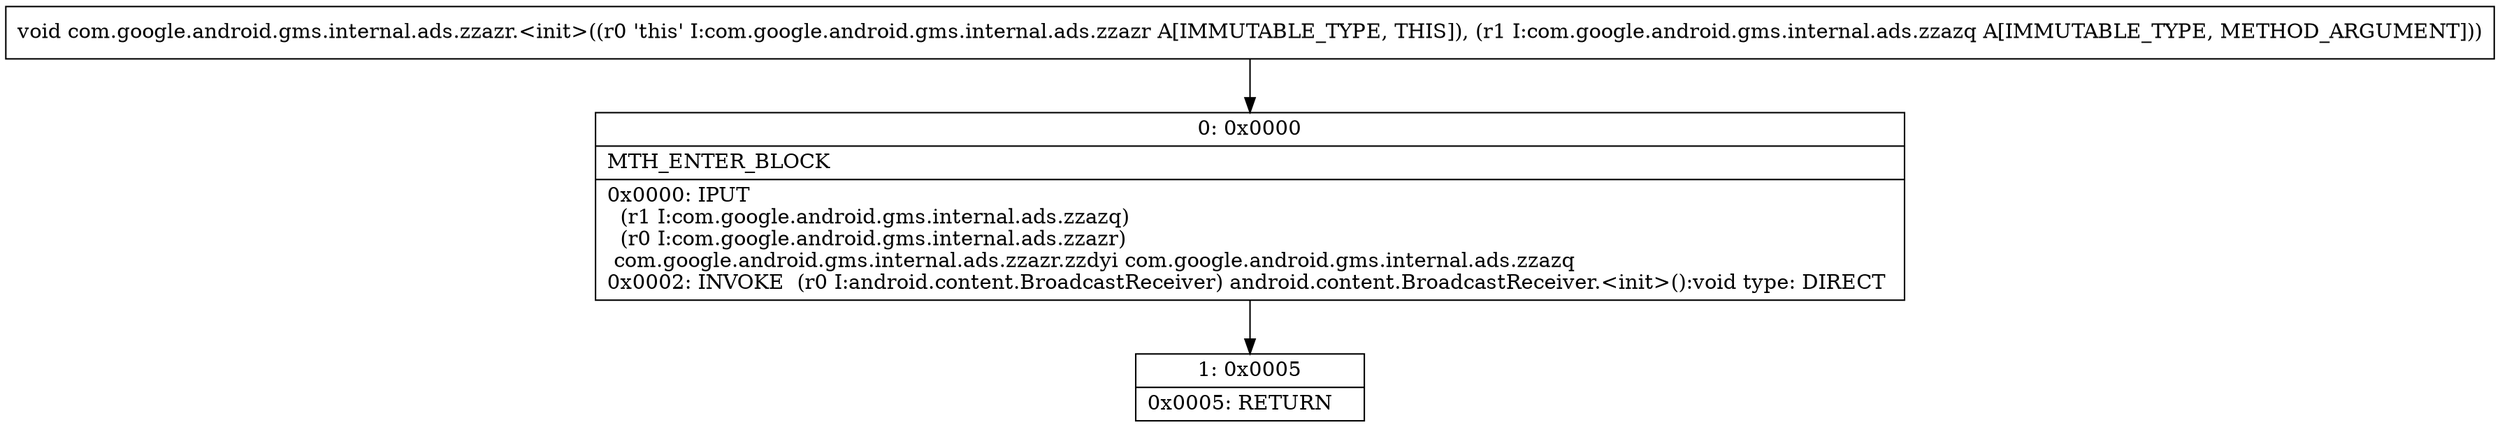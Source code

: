 digraph "CFG forcom.google.android.gms.internal.ads.zzazr.\<init\>(Lcom\/google\/android\/gms\/internal\/ads\/zzazq;)V" {
Node_0 [shape=record,label="{0\:\ 0x0000|MTH_ENTER_BLOCK\l|0x0000: IPUT  \l  (r1 I:com.google.android.gms.internal.ads.zzazq)\l  (r0 I:com.google.android.gms.internal.ads.zzazr)\l com.google.android.gms.internal.ads.zzazr.zzdyi com.google.android.gms.internal.ads.zzazq \l0x0002: INVOKE  (r0 I:android.content.BroadcastReceiver) android.content.BroadcastReceiver.\<init\>():void type: DIRECT \l}"];
Node_1 [shape=record,label="{1\:\ 0x0005|0x0005: RETURN   \l}"];
MethodNode[shape=record,label="{void com.google.android.gms.internal.ads.zzazr.\<init\>((r0 'this' I:com.google.android.gms.internal.ads.zzazr A[IMMUTABLE_TYPE, THIS]), (r1 I:com.google.android.gms.internal.ads.zzazq A[IMMUTABLE_TYPE, METHOD_ARGUMENT])) }"];
MethodNode -> Node_0;
Node_0 -> Node_1;
}

